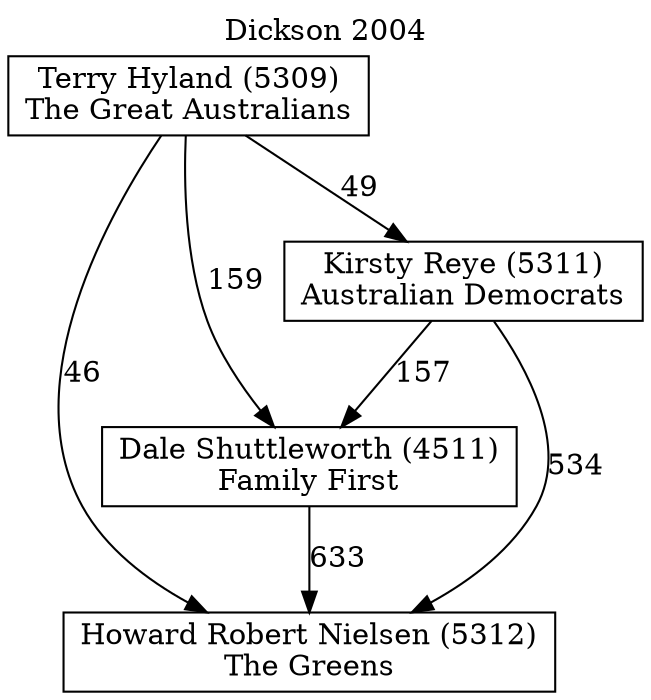 // House preference flow
digraph "Howard Robert Nielsen (5312)_Dickson_2004" {
	graph [label="Dickson 2004" labelloc=t mclimit=10]
	node [shape=box]
	"Dale Shuttleworth (4511)" [label="Dale Shuttleworth (4511)
Family First"]
	"Howard Robert Nielsen (5312)" [label="Howard Robert Nielsen (5312)
The Greens"]
	"Kirsty Reye (5311)" [label="Kirsty Reye (5311)
Australian Democrats"]
	"Terry Hyland (5309)" [label="Terry Hyland (5309)
The Great Australians"]
	"Dale Shuttleworth (4511)" -> "Howard Robert Nielsen (5312)" [label=633]
	"Kirsty Reye (5311)" -> "Dale Shuttleworth (4511)" [label=157]
	"Kirsty Reye (5311)" -> "Howard Robert Nielsen (5312)" [label=534]
	"Terry Hyland (5309)" -> "Dale Shuttleworth (4511)" [label=159]
	"Terry Hyland (5309)" -> "Howard Robert Nielsen (5312)" [label=46]
	"Terry Hyland (5309)" -> "Kirsty Reye (5311)" [label=49]
}
